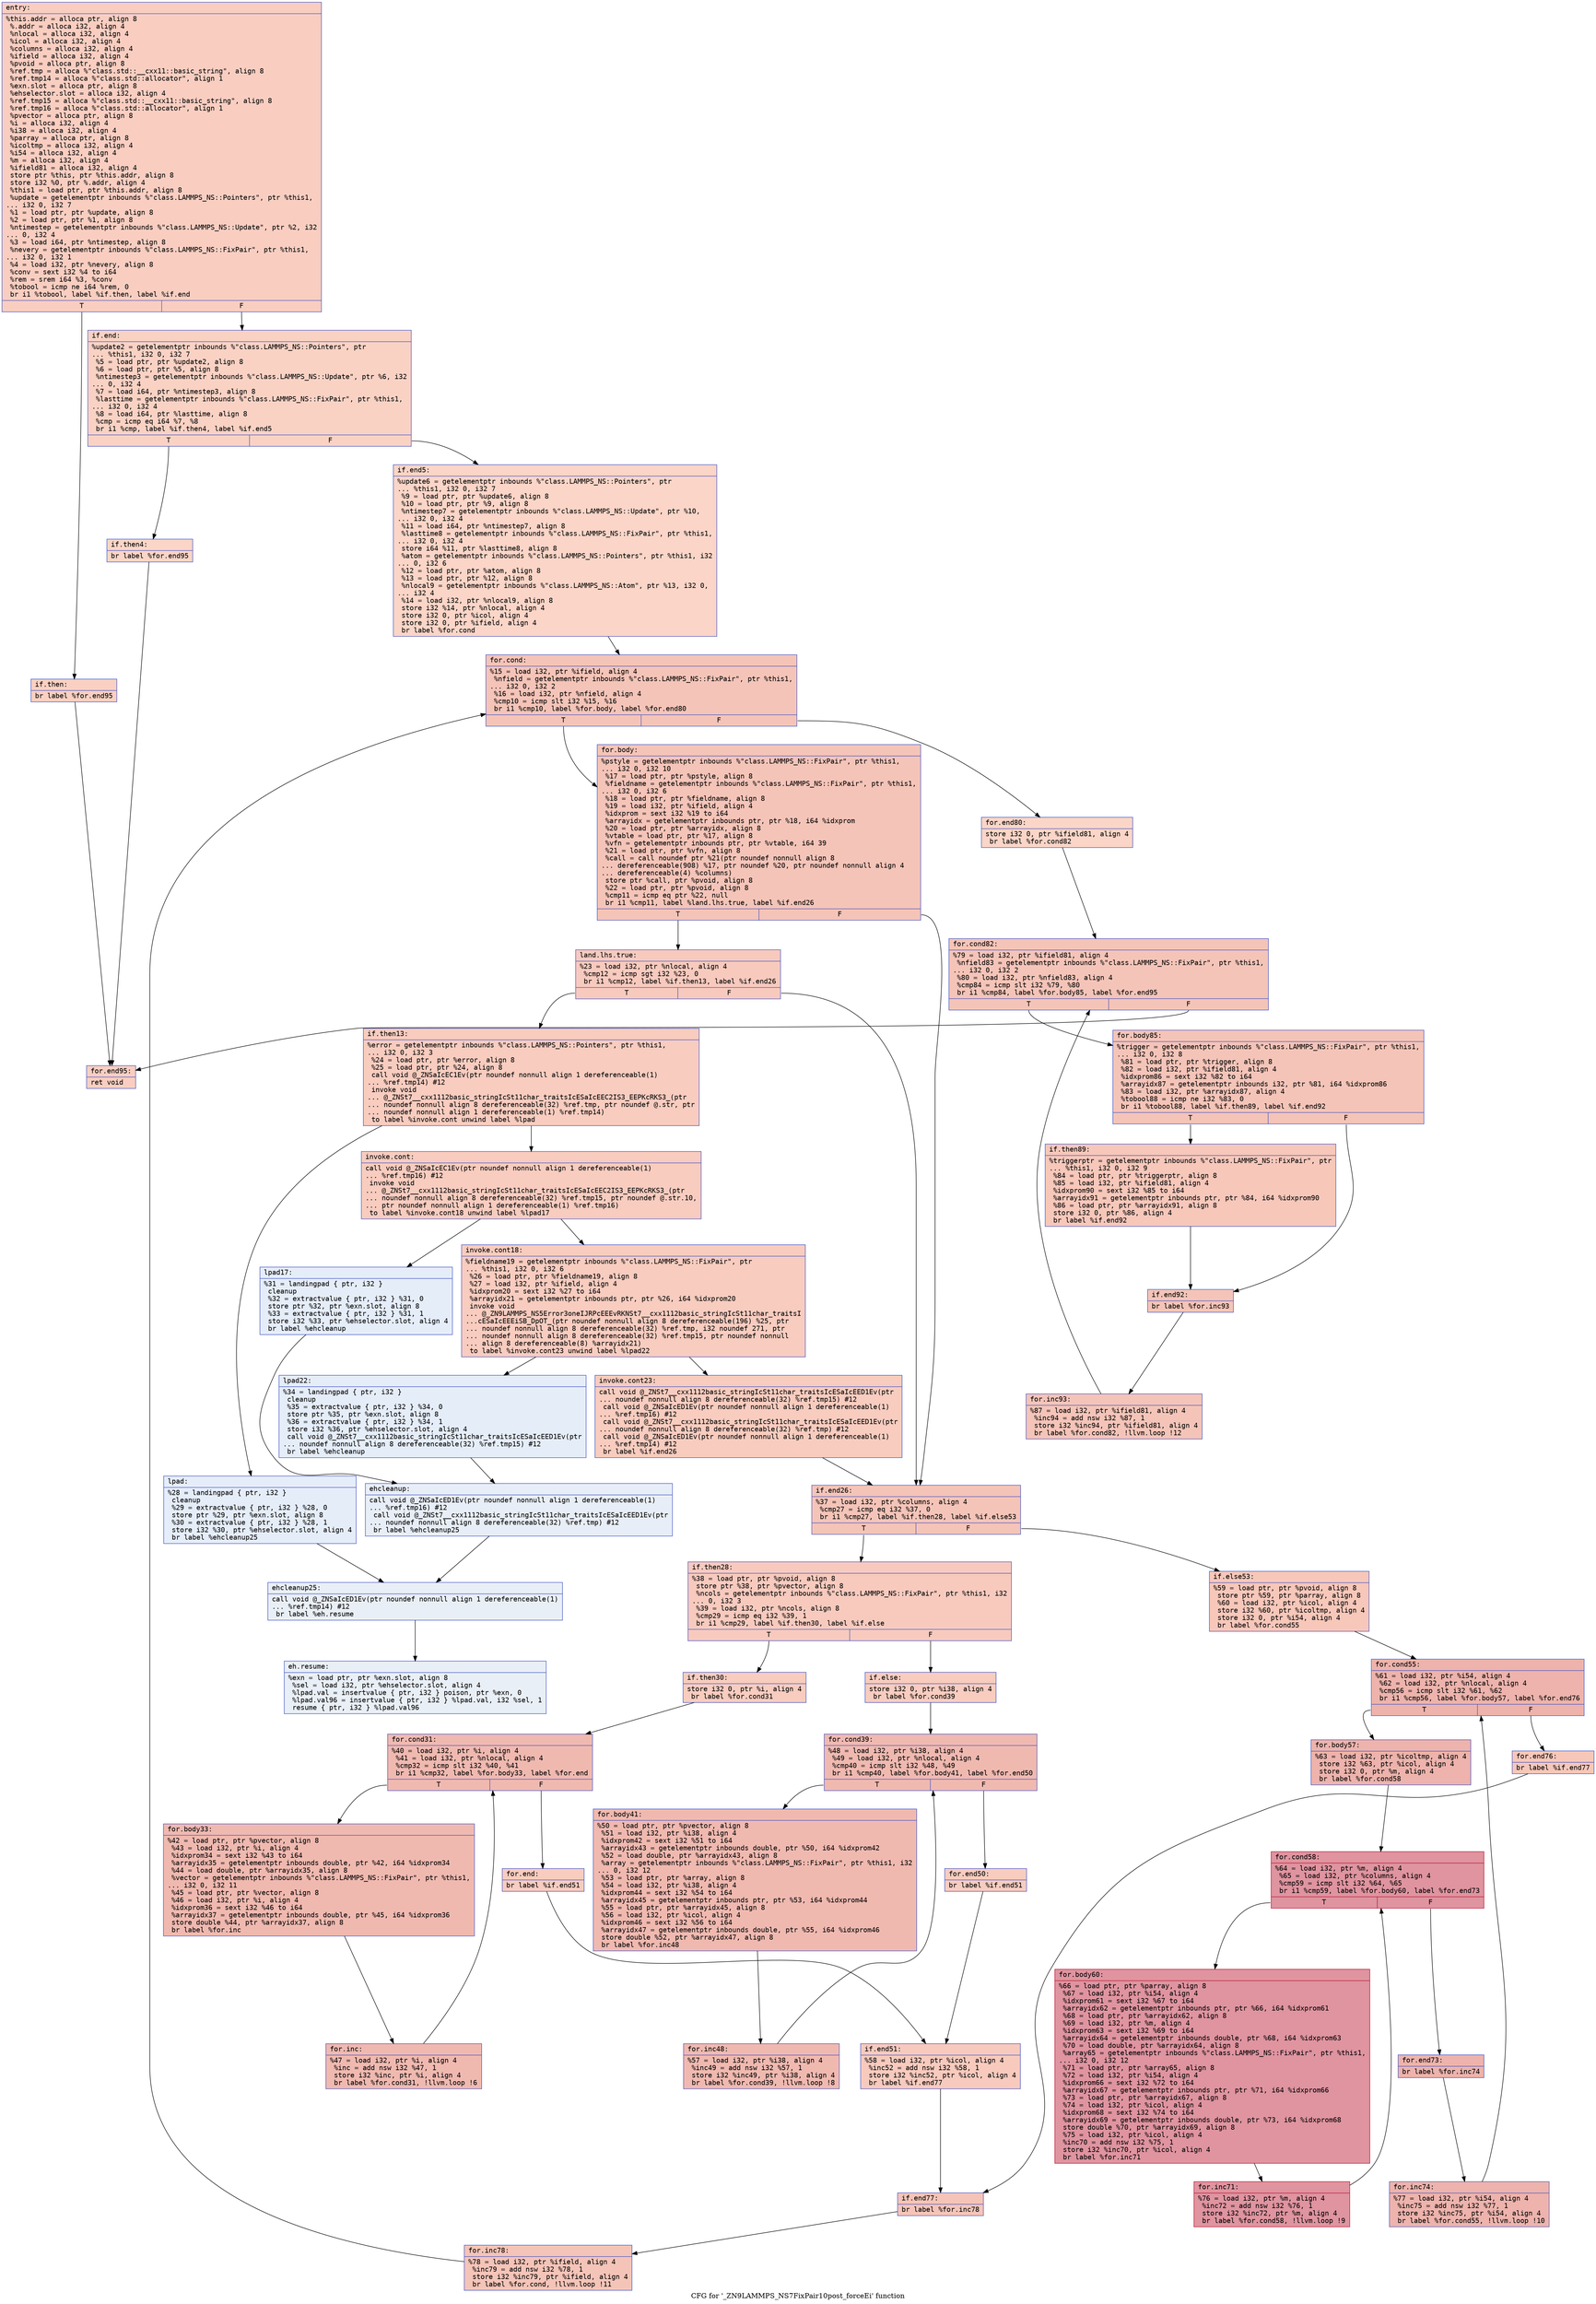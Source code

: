 digraph "CFG for '_ZN9LAMMPS_NS7FixPair10post_forceEi' function" {
	label="CFG for '_ZN9LAMMPS_NS7FixPair10post_forceEi' function";

	Node0x5629e4cc5310 [shape=record,color="#3d50c3ff", style=filled, fillcolor="#f2907270" fontname="Courier",label="{entry:\l|  %this.addr = alloca ptr, align 8\l  %.addr = alloca i32, align 4\l  %nlocal = alloca i32, align 4\l  %icol = alloca i32, align 4\l  %columns = alloca i32, align 4\l  %ifield = alloca i32, align 4\l  %pvoid = alloca ptr, align 8\l  %ref.tmp = alloca %\"class.std::__cxx11::basic_string\", align 8\l  %ref.tmp14 = alloca %\"class.std::allocator\", align 1\l  %exn.slot = alloca ptr, align 8\l  %ehselector.slot = alloca i32, align 4\l  %ref.tmp15 = alloca %\"class.std::__cxx11::basic_string\", align 8\l  %ref.tmp16 = alloca %\"class.std::allocator\", align 1\l  %pvector = alloca ptr, align 8\l  %i = alloca i32, align 4\l  %i38 = alloca i32, align 4\l  %parray = alloca ptr, align 8\l  %icoltmp = alloca i32, align 4\l  %i54 = alloca i32, align 4\l  %m = alloca i32, align 4\l  %ifield81 = alloca i32, align 4\l  store ptr %this, ptr %this.addr, align 8\l  store i32 %0, ptr %.addr, align 4\l  %this1 = load ptr, ptr %this.addr, align 8\l  %update = getelementptr inbounds %\"class.LAMMPS_NS::Pointers\", ptr %this1,\l... i32 0, i32 7\l  %1 = load ptr, ptr %update, align 8\l  %2 = load ptr, ptr %1, align 8\l  %ntimestep = getelementptr inbounds %\"class.LAMMPS_NS::Update\", ptr %2, i32\l... 0, i32 4\l  %3 = load i64, ptr %ntimestep, align 8\l  %nevery = getelementptr inbounds %\"class.LAMMPS_NS::FixPair\", ptr %this1,\l... i32 0, i32 1\l  %4 = load i32, ptr %nevery, align 8\l  %conv = sext i32 %4 to i64\l  %rem = srem i64 %3, %conv\l  %tobool = icmp ne i64 %rem, 0\l  br i1 %tobool, label %if.then, label %if.end\l|{<s0>T|<s1>F}}"];
	Node0x5629e4cc5310:s0 -> Node0x5629e4cc6b70[tooltip="entry -> if.then\nProbability 62.50%" ];
	Node0x5629e4cc5310:s1 -> Node0x5629e4cc6be0[tooltip="entry -> if.end\nProbability 37.50%" ];
	Node0x5629e4cc6b70 [shape=record,color="#3d50c3ff", style=filled, fillcolor="#f3947570" fontname="Courier",label="{if.then:\l|  br label %for.end95\l}"];
	Node0x5629e4cc6b70 -> Node0x5629e4cc6d00[tooltip="if.then -> for.end95\nProbability 100.00%" ];
	Node0x5629e4cc6be0 [shape=record,color="#3d50c3ff", style=filled, fillcolor="#f4987a70" fontname="Courier",label="{if.end:\l|  %update2 = getelementptr inbounds %\"class.LAMMPS_NS::Pointers\", ptr\l... %this1, i32 0, i32 7\l  %5 = load ptr, ptr %update2, align 8\l  %6 = load ptr, ptr %5, align 8\l  %ntimestep3 = getelementptr inbounds %\"class.LAMMPS_NS::Update\", ptr %6, i32\l... 0, i32 4\l  %7 = load i64, ptr %ntimestep3, align 8\l  %lasttime = getelementptr inbounds %\"class.LAMMPS_NS::FixPair\", ptr %this1,\l... i32 0, i32 4\l  %8 = load i64, ptr %lasttime, align 8\l  %cmp = icmp eq i64 %7, %8\l  br i1 %cmp, label %if.then4, label %if.end5\l|{<s0>T|<s1>F}}"];
	Node0x5629e4cc6be0:s0 -> Node0x5629e4cc7360[tooltip="if.end -> if.then4\nProbability 50.00%" ];
	Node0x5629e4cc6be0:s1 -> Node0x5629e4cc73e0[tooltip="if.end -> if.end5\nProbability 50.00%" ];
	Node0x5629e4cc7360 [shape=record,color="#3d50c3ff", style=filled, fillcolor="#f5a08170" fontname="Courier",label="{if.then4:\l|  br label %for.end95\l}"];
	Node0x5629e4cc7360 -> Node0x5629e4cc6d00[tooltip="if.then4 -> for.end95\nProbability 100.00%" ];
	Node0x5629e4cc73e0 [shape=record,color="#3d50c3ff", style=filled, fillcolor="#f5a08170" fontname="Courier",label="{if.end5:\l|  %update6 = getelementptr inbounds %\"class.LAMMPS_NS::Pointers\", ptr\l... %this1, i32 0, i32 7\l  %9 = load ptr, ptr %update6, align 8\l  %10 = load ptr, ptr %9, align 8\l  %ntimestep7 = getelementptr inbounds %\"class.LAMMPS_NS::Update\", ptr %10,\l... i32 0, i32 4\l  %11 = load i64, ptr %ntimestep7, align 8\l  %lasttime8 = getelementptr inbounds %\"class.LAMMPS_NS::FixPair\", ptr %this1,\l... i32 0, i32 4\l  store i64 %11, ptr %lasttime8, align 8\l  %atom = getelementptr inbounds %\"class.LAMMPS_NS::Pointers\", ptr %this1, i32\l... 0, i32 6\l  %12 = load ptr, ptr %atom, align 8\l  %13 = load ptr, ptr %12, align 8\l  %nlocal9 = getelementptr inbounds %\"class.LAMMPS_NS::Atom\", ptr %13, i32 0,\l... i32 4\l  %14 = load i32, ptr %nlocal9, align 8\l  store i32 %14, ptr %nlocal, align 4\l  store i32 0, ptr %icol, align 4\l  store i32 0, ptr %ifield, align 4\l  br label %for.cond\l}"];
	Node0x5629e4cc73e0 -> Node0x5629e4cc7f70[tooltip="if.end5 -> for.cond\nProbability 100.00%" ];
	Node0x5629e4cc7f70 [shape=record,color="#3d50c3ff", style=filled, fillcolor="#e97a5f70" fontname="Courier",label="{for.cond:\l|  %15 = load i32, ptr %ifield, align 4\l  %nfield = getelementptr inbounds %\"class.LAMMPS_NS::FixPair\", ptr %this1,\l... i32 0, i32 2\l  %16 = load i32, ptr %nfield, align 4\l  %cmp10 = icmp slt i32 %15, %16\l  br i1 %cmp10, label %for.body, label %for.end80\l|{<s0>T|<s1>F}}"];
	Node0x5629e4cc7f70:s0 -> Node0x5629e4cc82f0[tooltip="for.cond -> for.body\nProbability 96.88%" ];
	Node0x5629e4cc7f70:s1 -> Node0x5629e4cc8370[tooltip="for.cond -> for.end80\nProbability 3.12%" ];
	Node0x5629e4cc82f0 [shape=record,color="#3d50c3ff", style=filled, fillcolor="#e97a5f70" fontname="Courier",label="{for.body:\l|  %pstyle = getelementptr inbounds %\"class.LAMMPS_NS::FixPair\", ptr %this1,\l... i32 0, i32 10\l  %17 = load ptr, ptr %pstyle, align 8\l  %fieldname = getelementptr inbounds %\"class.LAMMPS_NS::FixPair\", ptr %this1,\l... i32 0, i32 6\l  %18 = load ptr, ptr %fieldname, align 8\l  %19 = load i32, ptr %ifield, align 4\l  %idxprom = sext i32 %19 to i64\l  %arrayidx = getelementptr inbounds ptr, ptr %18, i64 %idxprom\l  %20 = load ptr, ptr %arrayidx, align 8\l  %vtable = load ptr, ptr %17, align 8\l  %vfn = getelementptr inbounds ptr, ptr %vtable, i64 39\l  %21 = load ptr, ptr %vfn, align 8\l  %call = call noundef ptr %21(ptr noundef nonnull align 8\l... dereferenceable(908) %17, ptr noundef %20, ptr noundef nonnull align 4\l... dereferenceable(4) %columns)\l  store ptr %call, ptr %pvoid, align 8\l  %22 = load ptr, ptr %pvoid, align 8\l  %cmp11 = icmp eq ptr %22, null\l  br i1 %cmp11, label %land.lhs.true, label %if.end26\l|{<s0>T|<s1>F}}"];
	Node0x5629e4cc82f0:s0 -> Node0x5629e4cc9120[tooltip="for.body -> land.lhs.true\nProbability 37.50%" ];
	Node0x5629e4cc82f0:s1 -> Node0x5629e4cc9170[tooltip="for.body -> if.end26\nProbability 62.50%" ];
	Node0x5629e4cc9120 [shape=record,color="#3d50c3ff", style=filled, fillcolor="#ef886b70" fontname="Courier",label="{land.lhs.true:\l|  %23 = load i32, ptr %nlocal, align 4\l  %cmp12 = icmp sgt i32 %23, 0\l  br i1 %cmp12, label %if.then13, label %if.end26\l|{<s0>T|<s1>F}}"];
	Node0x5629e4cc9120:s0 -> Node0x5629e4cc9430[tooltip="land.lhs.true -> if.then13\nProbability 62.50%" ];
	Node0x5629e4cc9120:s1 -> Node0x5629e4cc9170[tooltip="land.lhs.true -> if.end26\nProbability 37.50%" ];
	Node0x5629e4cc9430 [shape=record,color="#3d50c3ff", style=filled, fillcolor="#f08b6e70" fontname="Courier",label="{if.then13:\l|  %error = getelementptr inbounds %\"class.LAMMPS_NS::Pointers\", ptr %this1,\l... i32 0, i32 3\l  %24 = load ptr, ptr %error, align 8\l  %25 = load ptr, ptr %24, align 8\l  call void @_ZNSaIcEC1Ev(ptr noundef nonnull align 1 dereferenceable(1)\l... %ref.tmp14) #12\l  invoke void\l... @_ZNSt7__cxx1112basic_stringIcSt11char_traitsIcESaIcEEC2IS3_EEPKcRKS3_(ptr\l... noundef nonnull align 8 dereferenceable(32) %ref.tmp, ptr noundef @.str, ptr\l... noundef nonnull align 1 dereferenceable(1) %ref.tmp14)\l          to label %invoke.cont unwind label %lpad\l}"];
	Node0x5629e4cc9430 -> Node0x5629e4cc98c0[tooltip="if.then13 -> invoke.cont\nProbability 100.00%" ];
	Node0x5629e4cc9430 -> Node0x5629e4cc9940[tooltip="if.then13 -> lpad\nProbability 0.00%" ];
	Node0x5629e4cc98c0 [shape=record,color="#3d50c3ff", style=filled, fillcolor="#f08b6e70" fontname="Courier",label="{invoke.cont:\l|  call void @_ZNSaIcEC1Ev(ptr noundef nonnull align 1 dereferenceable(1)\l... %ref.tmp16) #12\l  invoke void\l... @_ZNSt7__cxx1112basic_stringIcSt11char_traitsIcESaIcEEC2IS3_EEPKcRKS3_(ptr\l... noundef nonnull align 8 dereferenceable(32) %ref.tmp15, ptr noundef @.str.10,\l... ptr noundef nonnull align 1 dereferenceable(1) %ref.tmp16)\l          to label %invoke.cont18 unwind label %lpad17\l}"];
	Node0x5629e4cc98c0 -> Node0x5629e4cc9cc0[tooltip="invoke.cont -> invoke.cont18\nProbability 100.00%" ];
	Node0x5629e4cc98c0 -> Node0x5629e4cc9d10[tooltip="invoke.cont -> lpad17\nProbability 0.00%" ];
	Node0x5629e4cc9cc0 [shape=record,color="#3d50c3ff", style=filled, fillcolor="#f08b6e70" fontname="Courier",label="{invoke.cont18:\l|  %fieldname19 = getelementptr inbounds %\"class.LAMMPS_NS::FixPair\", ptr\l... %this1, i32 0, i32 6\l  %26 = load ptr, ptr %fieldname19, align 8\l  %27 = load i32, ptr %ifield, align 4\l  %idxprom20 = sext i32 %27 to i64\l  %arrayidx21 = getelementptr inbounds ptr, ptr %26, i64 %idxprom20\l  invoke void\l... @_ZN9LAMMPS_NS5Error3oneIJRPcEEEvRKNSt7__cxx1112basic_stringIcSt11char_traitsI\l...cESaIcEEEiSB_DpOT_(ptr noundef nonnull align 8 dereferenceable(196) %25, ptr\l... noundef nonnull align 8 dereferenceable(32) %ref.tmp, i32 noundef 271, ptr\l... noundef nonnull align 8 dereferenceable(32) %ref.tmp15, ptr noundef nonnull\l... align 8 dereferenceable(8) %arrayidx21)\l          to label %invoke.cont23 unwind label %lpad22\l}"];
	Node0x5629e4cc9cc0 -> Node0x5629e4cc9c70[tooltip="invoke.cont18 -> invoke.cont23\nProbability 100.00%" ];
	Node0x5629e4cc9cc0 -> Node0x5629e4c56800[tooltip="invoke.cont18 -> lpad22\nProbability 0.00%" ];
	Node0x5629e4cc9c70 [shape=record,color="#3d50c3ff", style=filled, fillcolor="#f08b6e70" fontname="Courier",label="{invoke.cont23:\l|  call void @_ZNSt7__cxx1112basic_stringIcSt11char_traitsIcESaIcEED1Ev(ptr\l... noundef nonnull align 8 dereferenceable(32) %ref.tmp15) #12\l  call void @_ZNSaIcED1Ev(ptr noundef nonnull align 1 dereferenceable(1)\l... %ref.tmp16) #12\l  call void @_ZNSt7__cxx1112basic_stringIcSt11char_traitsIcESaIcEED1Ev(ptr\l... noundef nonnull align 8 dereferenceable(32) %ref.tmp) #12\l  call void @_ZNSaIcED1Ev(ptr noundef nonnull align 1 dereferenceable(1)\l... %ref.tmp14) #12\l  br label %if.end26\l}"];
	Node0x5629e4cc9c70 -> Node0x5629e4cc9170[tooltip="invoke.cont23 -> if.end26\nProbability 100.00%" ];
	Node0x5629e4cc9940 [shape=record,color="#3d50c3ff", style=filled, fillcolor="#c5d6f270" fontname="Courier",label="{lpad:\l|  %28 = landingpad \{ ptr, i32 \}\l          cleanup\l  %29 = extractvalue \{ ptr, i32 \} %28, 0\l  store ptr %29, ptr %exn.slot, align 8\l  %30 = extractvalue \{ ptr, i32 \} %28, 1\l  store i32 %30, ptr %ehselector.slot, align 4\l  br label %ehcleanup25\l}"];
	Node0x5629e4cc9940 -> Node0x5629e4ccb420[tooltip="lpad -> ehcleanup25\nProbability 100.00%" ];
	Node0x5629e4cc9d10 [shape=record,color="#3d50c3ff", style=filled, fillcolor="#c5d6f270" fontname="Courier",label="{lpad17:\l|  %31 = landingpad \{ ptr, i32 \}\l          cleanup\l  %32 = extractvalue \{ ptr, i32 \} %31, 0\l  store ptr %32, ptr %exn.slot, align 8\l  %33 = extractvalue \{ ptr, i32 \} %31, 1\l  store i32 %33, ptr %ehselector.slot, align 4\l  br label %ehcleanup\l}"];
	Node0x5629e4cc9d10 -> Node0x5629e4ccb790[tooltip="lpad17 -> ehcleanup\nProbability 100.00%" ];
	Node0x5629e4c56800 [shape=record,color="#3d50c3ff", style=filled, fillcolor="#c5d6f270" fontname="Courier",label="{lpad22:\l|  %34 = landingpad \{ ptr, i32 \}\l          cleanup\l  %35 = extractvalue \{ ptr, i32 \} %34, 0\l  store ptr %35, ptr %exn.slot, align 8\l  %36 = extractvalue \{ ptr, i32 \} %34, 1\l  store i32 %36, ptr %ehselector.slot, align 4\l  call void @_ZNSt7__cxx1112basic_stringIcSt11char_traitsIcESaIcEED1Ev(ptr\l... noundef nonnull align 8 dereferenceable(32) %ref.tmp15) #12\l  br label %ehcleanup\l}"];
	Node0x5629e4c56800 -> Node0x5629e4ccb790[tooltip="lpad22 -> ehcleanup\nProbability 100.00%" ];
	Node0x5629e4ccb790 [shape=record,color="#3d50c3ff", style=filled, fillcolor="#cbd8ee70" fontname="Courier",label="{ehcleanup:\l|  call void @_ZNSaIcED1Ev(ptr noundef nonnull align 1 dereferenceable(1)\l... %ref.tmp16) #12\l  call void @_ZNSt7__cxx1112basic_stringIcSt11char_traitsIcESaIcEED1Ev(ptr\l... noundef nonnull align 8 dereferenceable(32) %ref.tmp) #12\l  br label %ehcleanup25\l}"];
	Node0x5629e4ccb790 -> Node0x5629e4ccb420[tooltip="ehcleanup -> ehcleanup25\nProbability 100.00%" ];
	Node0x5629e4ccb420 [shape=record,color="#3d50c3ff", style=filled, fillcolor="#cedaeb70" fontname="Courier",label="{ehcleanup25:\l|  call void @_ZNSaIcED1Ev(ptr noundef nonnull align 1 dereferenceable(1)\l... %ref.tmp14) #12\l  br label %eh.resume\l}"];
	Node0x5629e4ccb420 -> Node0x5629e4ccc0a0[tooltip="ehcleanup25 -> eh.resume\nProbability 100.00%" ];
	Node0x5629e4cc9170 [shape=record,color="#3d50c3ff", style=filled, fillcolor="#e97a5f70" fontname="Courier",label="{if.end26:\l|  %37 = load i32, ptr %columns, align 4\l  %cmp27 = icmp eq i32 %37, 0\l  br i1 %cmp27, label %if.then28, label %if.else53\l|{<s0>T|<s1>F}}"];
	Node0x5629e4cc9170:s0 -> Node0x5629e4ccc270[tooltip="if.end26 -> if.then28\nProbability 37.50%" ];
	Node0x5629e4cc9170:s1 -> Node0x5629e4ccc2f0[tooltip="if.end26 -> if.else53\nProbability 62.50%" ];
	Node0x5629e4ccc270 [shape=record,color="#3d50c3ff", style=filled, fillcolor="#ef886b70" fontname="Courier",label="{if.then28:\l|  %38 = load ptr, ptr %pvoid, align 8\l  store ptr %38, ptr %pvector, align 8\l  %ncols = getelementptr inbounds %\"class.LAMMPS_NS::FixPair\", ptr %this1, i32\l... 0, i32 3\l  %39 = load i32, ptr %ncols, align 8\l  %cmp29 = icmp eq i32 %39, 1\l  br i1 %cmp29, label %if.then30, label %if.else\l|{<s0>T|<s1>F}}"];
	Node0x5629e4ccc270:s0 -> Node0x5629e4ccc750[tooltip="if.then28 -> if.then30\nProbability 50.00%" ];
	Node0x5629e4ccc270:s1 -> Node0x5629e4ccc7d0[tooltip="if.then28 -> if.else\nProbability 50.00%" ];
	Node0x5629e4ccc750 [shape=record,color="#3d50c3ff", style=filled, fillcolor="#f08b6e70" fontname="Courier",label="{if.then30:\l|  store i32 0, ptr %i, align 4\l  br label %for.cond31\l}"];
	Node0x5629e4ccc750 -> Node0x5629e4ccc9f0[tooltip="if.then30 -> for.cond31\nProbability 100.00%" ];
	Node0x5629e4ccc9f0 [shape=record,color="#3d50c3ff", style=filled, fillcolor="#de614d70" fontname="Courier",label="{for.cond31:\l|  %40 = load i32, ptr %i, align 4\l  %41 = load i32, ptr %nlocal, align 4\l  %cmp32 = icmp slt i32 %40, %41\l  br i1 %cmp32, label %for.body33, label %for.end\l|{<s0>T|<s1>F}}"];
	Node0x5629e4ccc9f0:s0 -> Node0x5629e4cccc90[tooltip="for.cond31 -> for.body33\nProbability 96.88%" ];
	Node0x5629e4ccc9f0:s1 -> Node0x5629e4cccd10[tooltip="for.cond31 -> for.end\nProbability 3.12%" ];
	Node0x5629e4cccc90 [shape=record,color="#3d50c3ff", style=filled, fillcolor="#de614d70" fontname="Courier",label="{for.body33:\l|  %42 = load ptr, ptr %pvector, align 8\l  %43 = load i32, ptr %i, align 4\l  %idxprom34 = sext i32 %43 to i64\l  %arrayidx35 = getelementptr inbounds double, ptr %42, i64 %idxprom34\l  %44 = load double, ptr %arrayidx35, align 8\l  %vector = getelementptr inbounds %\"class.LAMMPS_NS::FixPair\", ptr %this1,\l... i32 0, i32 11\l  %45 = load ptr, ptr %vector, align 8\l  %46 = load i32, ptr %i, align 4\l  %idxprom36 = sext i32 %46 to i64\l  %arrayidx37 = getelementptr inbounds double, ptr %45, i64 %idxprom36\l  store double %44, ptr %arrayidx37, align 8\l  br label %for.inc\l}"];
	Node0x5629e4cccc90 -> Node0x5629e4ccd570[tooltip="for.body33 -> for.inc\nProbability 100.00%" ];
	Node0x5629e4ccd570 [shape=record,color="#3d50c3ff", style=filled, fillcolor="#de614d70" fontname="Courier",label="{for.inc:\l|  %47 = load i32, ptr %i, align 4\l  %inc = add nsw i32 %47, 1\l  store i32 %inc, ptr %i, align 4\l  br label %for.cond31, !llvm.loop !6\l}"];
	Node0x5629e4ccd570 -> Node0x5629e4ccc9f0[tooltip="for.inc -> for.cond31\nProbability 100.00%" ];
	Node0x5629e4cccd10 [shape=record,color="#3d50c3ff", style=filled, fillcolor="#f08b6e70" fontname="Courier",label="{for.end:\l|  br label %if.end51\l}"];
	Node0x5629e4cccd10 -> Node0x5629e4cce1f0[tooltip="for.end -> if.end51\nProbability 100.00%" ];
	Node0x5629e4ccc7d0 [shape=record,color="#3d50c3ff", style=filled, fillcolor="#f08b6e70" fontname="Courier",label="{if.else:\l|  store i32 0, ptr %i38, align 4\l  br label %for.cond39\l}"];
	Node0x5629e4ccc7d0 -> Node0x5629e4cce380[tooltip="if.else -> for.cond39\nProbability 100.00%" ];
	Node0x5629e4cce380 [shape=record,color="#3d50c3ff", style=filled, fillcolor="#de614d70" fontname="Courier",label="{for.cond39:\l|  %48 = load i32, ptr %i38, align 4\l  %49 = load i32, ptr %nlocal, align 4\l  %cmp40 = icmp slt i32 %48, %49\l  br i1 %cmp40, label %for.body41, label %for.end50\l|{<s0>T|<s1>F}}"];
	Node0x5629e4cce380:s0 -> Node0x5629e4cce620[tooltip="for.cond39 -> for.body41\nProbability 96.88%" ];
	Node0x5629e4cce380:s1 -> Node0x5629e4cce6a0[tooltip="for.cond39 -> for.end50\nProbability 3.12%" ];
	Node0x5629e4cce620 [shape=record,color="#3d50c3ff", style=filled, fillcolor="#de614d70" fontname="Courier",label="{for.body41:\l|  %50 = load ptr, ptr %pvector, align 8\l  %51 = load i32, ptr %i38, align 4\l  %idxprom42 = sext i32 %51 to i64\l  %arrayidx43 = getelementptr inbounds double, ptr %50, i64 %idxprom42\l  %52 = load double, ptr %arrayidx43, align 8\l  %array = getelementptr inbounds %\"class.LAMMPS_NS::FixPair\", ptr %this1, i32\l... 0, i32 12\l  %53 = load ptr, ptr %array, align 8\l  %54 = load i32, ptr %i38, align 4\l  %idxprom44 = sext i32 %54 to i64\l  %arrayidx45 = getelementptr inbounds ptr, ptr %53, i64 %idxprom44\l  %55 = load ptr, ptr %arrayidx45, align 8\l  %56 = load i32, ptr %icol, align 4\l  %idxprom46 = sext i32 %56 to i64\l  %arrayidx47 = getelementptr inbounds double, ptr %55, i64 %idxprom46\l  store double %52, ptr %arrayidx47, align 8\l  br label %for.inc48\l}"];
	Node0x5629e4cce620 -> Node0x5629e4ccf720[tooltip="for.body41 -> for.inc48\nProbability 100.00%" ];
	Node0x5629e4ccf720 [shape=record,color="#3d50c3ff", style=filled, fillcolor="#de614d70" fontname="Courier",label="{for.inc48:\l|  %57 = load i32, ptr %i38, align 4\l  %inc49 = add nsw i32 %57, 1\l  store i32 %inc49, ptr %i38, align 4\l  br label %for.cond39, !llvm.loop !8\l}"];
	Node0x5629e4ccf720 -> Node0x5629e4cce380[tooltip="for.inc48 -> for.cond39\nProbability 100.00%" ];
	Node0x5629e4cce6a0 [shape=record,color="#3d50c3ff", style=filled, fillcolor="#f08b6e70" fontname="Courier",label="{for.end50:\l|  br label %if.end51\l}"];
	Node0x5629e4cce6a0 -> Node0x5629e4cce1f0[tooltip="for.end50 -> if.end51\nProbability 100.00%" ];
	Node0x5629e4cce1f0 [shape=record,color="#3d50c3ff", style=filled, fillcolor="#ef886b70" fontname="Courier",label="{if.end51:\l|  %58 = load i32, ptr %icol, align 4\l  %inc52 = add nsw i32 %58, 1\l  store i32 %inc52, ptr %icol, align 4\l  br label %if.end77\l}"];
	Node0x5629e4cce1f0 -> Node0x5629e4ccfde0[tooltip="if.end51 -> if.end77\nProbability 100.00%" ];
	Node0x5629e4ccc2f0 [shape=record,color="#3d50c3ff", style=filled, fillcolor="#ec7f6370" fontname="Courier",label="{if.else53:\l|  %59 = load ptr, ptr %pvoid, align 8\l  store ptr %59, ptr %parray, align 8\l  %60 = load i32, ptr %icol, align 4\l  store i32 %60, ptr %icoltmp, align 4\l  store i32 0, ptr %i54, align 4\l  br label %for.cond55\l}"];
	Node0x5629e4ccc2f0 -> Node0x5629e4cd01b0[tooltip="if.else53 -> for.cond55\nProbability 100.00%" ];
	Node0x5629e4cd01b0 [shape=record,color="#3d50c3ff", style=filled, fillcolor="#d6524470" fontname="Courier",label="{for.cond55:\l|  %61 = load i32, ptr %i54, align 4\l  %62 = load i32, ptr %nlocal, align 4\l  %cmp56 = icmp slt i32 %61, %62\l  br i1 %cmp56, label %for.body57, label %for.end76\l|{<s0>T|<s1>F}}"];
	Node0x5629e4cd01b0:s0 -> Node0x5629e4cd0450[tooltip="for.cond55 -> for.body57\nProbability 96.88%" ];
	Node0x5629e4cd01b0:s1 -> Node0x5629e4cd04d0[tooltip="for.cond55 -> for.end76\nProbability 3.12%" ];
	Node0x5629e4cd0450 [shape=record,color="#3d50c3ff", style=filled, fillcolor="#d6524470" fontname="Courier",label="{for.body57:\l|  %63 = load i32, ptr %icoltmp, align 4\l  store i32 %63, ptr %icol, align 4\l  store i32 0, ptr %m, align 4\l  br label %for.cond58\l}"];
	Node0x5629e4cd0450 -> Node0x5629e4cd07c0[tooltip="for.body57 -> for.cond58\nProbability 100.00%" ];
	Node0x5629e4cd07c0 [shape=record,color="#b70d28ff", style=filled, fillcolor="#b70d2870" fontname="Courier",label="{for.cond58:\l|  %64 = load i32, ptr %m, align 4\l  %65 = load i32, ptr %columns, align 4\l  %cmp59 = icmp slt i32 %64, %65\l  br i1 %cmp59, label %for.body60, label %for.end73\l|{<s0>T|<s1>F}}"];
	Node0x5629e4cd07c0:s0 -> Node0x5629e4cd0a60[tooltip="for.cond58 -> for.body60\nProbability 96.88%" ];
	Node0x5629e4cd07c0:s1 -> Node0x5629e4cd0ae0[tooltip="for.cond58 -> for.end73\nProbability 3.12%" ];
	Node0x5629e4cd0a60 [shape=record,color="#b70d28ff", style=filled, fillcolor="#b70d2870" fontname="Courier",label="{for.body60:\l|  %66 = load ptr, ptr %parray, align 8\l  %67 = load i32, ptr %i54, align 4\l  %idxprom61 = sext i32 %67 to i64\l  %arrayidx62 = getelementptr inbounds ptr, ptr %66, i64 %idxprom61\l  %68 = load ptr, ptr %arrayidx62, align 8\l  %69 = load i32, ptr %m, align 4\l  %idxprom63 = sext i32 %69 to i64\l  %arrayidx64 = getelementptr inbounds double, ptr %68, i64 %idxprom63\l  %70 = load double, ptr %arrayidx64, align 8\l  %array65 = getelementptr inbounds %\"class.LAMMPS_NS::FixPair\", ptr %this1,\l... i32 0, i32 12\l  %71 = load ptr, ptr %array65, align 8\l  %72 = load i32, ptr %i54, align 4\l  %idxprom66 = sext i32 %72 to i64\l  %arrayidx67 = getelementptr inbounds ptr, ptr %71, i64 %idxprom66\l  %73 = load ptr, ptr %arrayidx67, align 8\l  %74 = load i32, ptr %icol, align 4\l  %idxprom68 = sext i32 %74 to i64\l  %arrayidx69 = getelementptr inbounds double, ptr %73, i64 %idxprom68\l  store double %70, ptr %arrayidx69, align 8\l  %75 = load i32, ptr %icol, align 4\l  %inc70 = add nsw i32 %75, 1\l  store i32 %inc70, ptr %icol, align 4\l  br label %for.inc71\l}"];
	Node0x5629e4cd0a60 -> Node0x5629e4cd19a0[tooltip="for.body60 -> for.inc71\nProbability 100.00%" ];
	Node0x5629e4cd19a0 [shape=record,color="#b70d28ff", style=filled, fillcolor="#b70d2870" fontname="Courier",label="{for.inc71:\l|  %76 = load i32, ptr %m, align 4\l  %inc72 = add nsw i32 %76, 1\l  store i32 %inc72, ptr %m, align 4\l  br label %for.cond58, !llvm.loop !9\l}"];
	Node0x5629e4cd19a0 -> Node0x5629e4cd07c0[tooltip="for.inc71 -> for.cond58\nProbability 100.00%" ];
	Node0x5629e4cd0ae0 [shape=record,color="#3d50c3ff", style=filled, fillcolor="#d6524470" fontname="Courier",label="{for.end73:\l|  br label %for.inc74\l}"];
	Node0x5629e4cd0ae0 -> Node0x5629e4cd1e20[tooltip="for.end73 -> for.inc74\nProbability 100.00%" ];
	Node0x5629e4cd1e20 [shape=record,color="#3d50c3ff", style=filled, fillcolor="#d6524470" fontname="Courier",label="{for.inc74:\l|  %77 = load i32, ptr %i54, align 4\l  %inc75 = add nsw i32 %77, 1\l  store i32 %inc75, ptr %i54, align 4\l  br label %for.cond55, !llvm.loop !10\l}"];
	Node0x5629e4cd1e20 -> Node0x5629e4cd01b0[tooltip="for.inc74 -> for.cond55\nProbability 100.00%" ];
	Node0x5629e4cd04d0 [shape=record,color="#3d50c3ff", style=filled, fillcolor="#ec7f6370" fontname="Courier",label="{for.end76:\l|  br label %if.end77\l}"];
	Node0x5629e4cd04d0 -> Node0x5629e4ccfde0[tooltip="for.end76 -> if.end77\nProbability 100.00%" ];
	Node0x5629e4ccfde0 [shape=record,color="#3d50c3ff", style=filled, fillcolor="#e97a5f70" fontname="Courier",label="{if.end77:\l|  br label %for.inc78\l}"];
	Node0x5629e4ccfde0 -> Node0x5629e4cd2310[tooltip="if.end77 -> for.inc78\nProbability 100.00%" ];
	Node0x5629e4cd2310 [shape=record,color="#3d50c3ff", style=filled, fillcolor="#e97a5f70" fontname="Courier",label="{for.inc78:\l|  %78 = load i32, ptr %ifield, align 4\l  %inc79 = add nsw i32 %78, 1\l  store i32 %inc79, ptr %ifield, align 4\l  br label %for.cond, !llvm.loop !11\l}"];
	Node0x5629e4cd2310 -> Node0x5629e4cc7f70[tooltip="for.inc78 -> for.cond\nProbability 100.00%" ];
	Node0x5629e4cc8370 [shape=record,color="#3d50c3ff", style=filled, fillcolor="#f5a08170" fontname="Courier",label="{for.end80:\l|  store i32 0, ptr %ifield81, align 4\l  br label %for.cond82\l}"];
	Node0x5629e4cc8370 -> Node0x5629e4cd2830[tooltip="for.end80 -> for.cond82\nProbability 100.00%" ];
	Node0x5629e4cd2830 [shape=record,color="#3d50c3ff", style=filled, fillcolor="#e97a5f70" fontname="Courier",label="{for.cond82:\l|  %79 = load i32, ptr %ifield81, align 4\l  %nfield83 = getelementptr inbounds %\"class.LAMMPS_NS::FixPair\", ptr %this1,\l... i32 0, i32 2\l  %80 = load i32, ptr %nfield83, align 4\l  %cmp84 = icmp slt i32 %79, %80\l  br i1 %cmp84, label %for.body85, label %for.end95\l|{<s0>T|<s1>F}}"];
	Node0x5629e4cd2830:s0 -> Node0x5629e4cd2bc0[tooltip="for.cond82 -> for.body85\nProbability 96.88%" ];
	Node0x5629e4cd2830:s1 -> Node0x5629e4cc6d00[tooltip="for.cond82 -> for.end95\nProbability 3.12%" ];
	Node0x5629e4cd2bc0 [shape=record,color="#3d50c3ff", style=filled, fillcolor="#e97a5f70" fontname="Courier",label="{for.body85:\l|  %trigger = getelementptr inbounds %\"class.LAMMPS_NS::FixPair\", ptr %this1,\l... i32 0, i32 8\l  %81 = load ptr, ptr %trigger, align 8\l  %82 = load i32, ptr %ifield81, align 4\l  %idxprom86 = sext i32 %82 to i64\l  %arrayidx87 = getelementptr inbounds i32, ptr %81, i64 %idxprom86\l  %83 = load i32, ptr %arrayidx87, align 4\l  %tobool88 = icmp ne i32 %83, 0\l  br i1 %tobool88, label %if.then89, label %if.end92\l|{<s0>T|<s1>F}}"];
	Node0x5629e4cd2bc0:s0 -> Node0x5629e4cd3180[tooltip="for.body85 -> if.then89\nProbability 62.50%" ];
	Node0x5629e4cd2bc0:s1 -> Node0x5629e4cd3200[tooltip="for.body85 -> if.end92\nProbability 37.50%" ];
	Node0x5629e4cd3180 [shape=record,color="#3d50c3ff", style=filled, fillcolor="#ec7f6370" fontname="Courier",label="{if.then89:\l|  %triggerptr = getelementptr inbounds %\"class.LAMMPS_NS::FixPair\", ptr\l... %this1, i32 0, i32 9\l  %84 = load ptr, ptr %triggerptr, align 8\l  %85 = load i32, ptr %ifield81, align 4\l  %idxprom90 = sext i32 %85 to i64\l  %arrayidx91 = getelementptr inbounds ptr, ptr %84, i64 %idxprom90\l  %86 = load ptr, ptr %arrayidx91, align 8\l  store i32 0, ptr %86, align 4\l  br label %if.end92\l}"];
	Node0x5629e4cd3180 -> Node0x5629e4cd3200[tooltip="if.then89 -> if.end92\nProbability 100.00%" ];
	Node0x5629e4cd3200 [shape=record,color="#3d50c3ff", style=filled, fillcolor="#e97a5f70" fontname="Courier",label="{if.end92:\l|  br label %for.inc93\l}"];
	Node0x5629e4cd3200 -> Node0x5629e4cd3820[tooltip="if.end92 -> for.inc93\nProbability 100.00%" ];
	Node0x5629e4cd3820 [shape=record,color="#3d50c3ff", style=filled, fillcolor="#e97a5f70" fontname="Courier",label="{for.inc93:\l|  %87 = load i32, ptr %ifield81, align 4\l  %inc94 = add nsw i32 %87, 1\l  store i32 %inc94, ptr %ifield81, align 4\l  br label %for.cond82, !llvm.loop !12\l}"];
	Node0x5629e4cd3820 -> Node0x5629e4cd2830[tooltip="for.inc93 -> for.cond82\nProbability 100.00%" ];
	Node0x5629e4cc6d00 [shape=record,color="#3d50c3ff", style=filled, fillcolor="#f2907270" fontname="Courier",label="{for.end95:\l|  ret void\l}"];
	Node0x5629e4ccc0a0 [shape=record,color="#3d50c3ff", style=filled, fillcolor="#cedaeb70" fontname="Courier",label="{eh.resume:\l|  %exn = load ptr, ptr %exn.slot, align 8\l  %sel = load i32, ptr %ehselector.slot, align 4\l  %lpad.val = insertvalue \{ ptr, i32 \} poison, ptr %exn, 0\l  %lpad.val96 = insertvalue \{ ptr, i32 \} %lpad.val, i32 %sel, 1\l  resume \{ ptr, i32 \} %lpad.val96\l}"];
}
